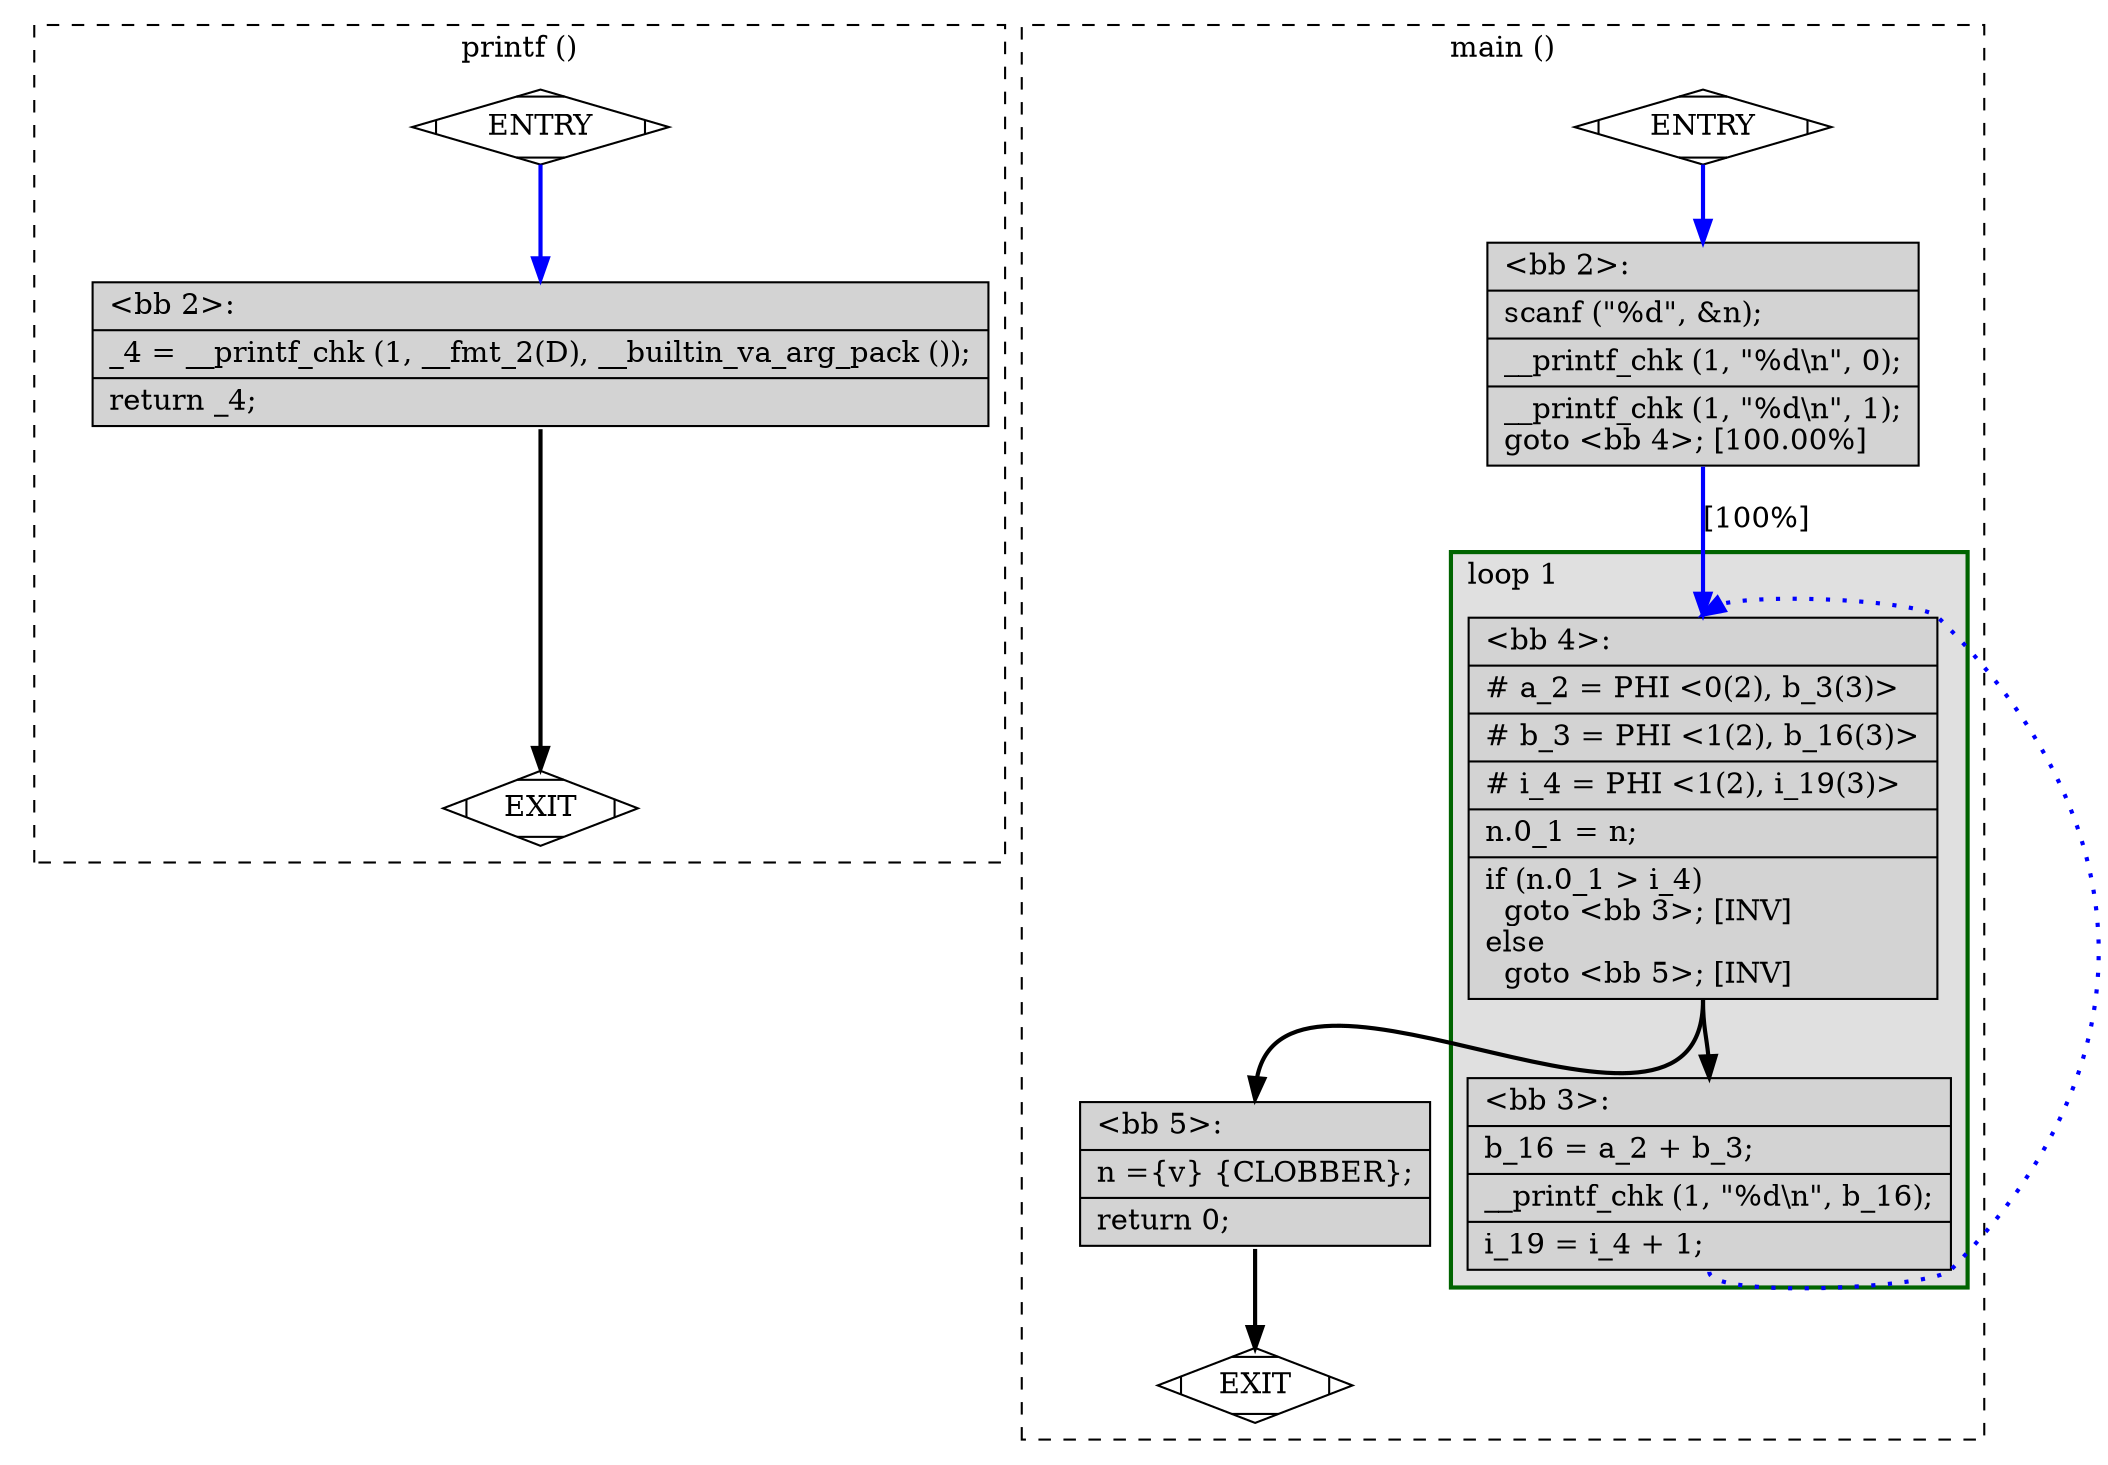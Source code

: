 digraph "main.c.038t.phiopt1" {
overlap=false;
subgraph "cluster_printf" {
	style="dashed";
	color="black";
	label="printf ()";
	fn_15_basic_block_0 [shape=Mdiamond,style=filled,fillcolor=white,label="ENTRY"];

	fn_15_basic_block_1 [shape=Mdiamond,style=filled,fillcolor=white,label="EXIT"];

	fn_15_basic_block_2 [shape=record,style=filled,fillcolor=lightgrey,label="{\<bb\ 2\>:\l\
|_4\ =\ __printf_chk\ (1,\ __fmt_2(D),\ __builtin_va_arg_pack\ ());\l\
|return\ _4;\l\
}"];

	fn_15_basic_block_0:s -> fn_15_basic_block_2:n [style="solid,bold",color=blue,weight=100,constraint=true];
	fn_15_basic_block_2:s -> fn_15_basic_block_1:n [style="solid,bold",color=black,weight=10,constraint=true];
	fn_15_basic_block_0:s -> fn_15_basic_block_1:n [style="invis",constraint=true];
}
subgraph "cluster_main" {
	style="dashed";
	color="black";
	label="main ()";
	subgraph cluster_23_1 {
	style="filled";
	color="darkgreen";
	fillcolor="grey88";
	label="loop 1";
	labeljust=l;
	penwidth=2;
	fn_23_basic_block_4 [shape=record,style=filled,fillcolor=lightgrey,label="{\<bb\ 4\>:\l\
|#\ a_2\ =\ PHI\ \<0(2),\ b_3(3)\>\l\
|#\ b_3\ =\ PHI\ \<1(2),\ b_16(3)\>\l\
|#\ i_4\ =\ PHI\ \<1(2),\ i_19(3)\>\l\
|n.0_1\ =\ n;\l\
|if\ (n.0_1\ \>\ i_4)\l\
\ \ goto\ \<bb\ 3\>;\ [INV]\l\
else\l\
\ \ goto\ \<bb\ 5\>;\ [INV]\l\
}"];

	fn_23_basic_block_3 [shape=record,style=filled,fillcolor=lightgrey,label="{\<bb\ 3\>:\l\
|b_16\ =\ a_2\ +\ b_3;\l\
|__printf_chk\ (1,\ \"%d\\n\",\ b_16);\l\
|i_19\ =\ i_4\ +\ 1;\l\
}"];

	}
	fn_23_basic_block_0 [shape=Mdiamond,style=filled,fillcolor=white,label="ENTRY"];

	fn_23_basic_block_1 [shape=Mdiamond,style=filled,fillcolor=white,label="EXIT"];

	fn_23_basic_block_2 [shape=record,style=filled,fillcolor=lightgrey,label="{\<bb\ 2\>:\l\
|scanf\ (\"%d\",\ &n);\l\
|__printf_chk\ (1,\ \"%d\\n\",\ 0);\l\
|__printf_chk\ (1,\ \"%d\\n\",\ 1);\l\
goto\ \<bb\ 4\>;\ [100.00%]\l\
}"];

	fn_23_basic_block_5 [shape=record,style=filled,fillcolor=lightgrey,label="{\<bb\ 5\>:\l\
|n\ =\{v\}\ \{CLOBBER\};\l\
|return\ 0;\l\
}"];

	fn_23_basic_block_0:s -> fn_23_basic_block_2:n [style="solid,bold",color=blue,weight=100,constraint=true];
	fn_23_basic_block_2:s -> fn_23_basic_block_4:n [style="solid,bold",color=blue,weight=100,constraint=true,label="[100%]"];
	fn_23_basic_block_3:s -> fn_23_basic_block_4:n [style="dotted,bold",color=blue,weight=10,constraint=false];
	fn_23_basic_block_4:s -> fn_23_basic_block_3:n [style="solid,bold",color=black,weight=10,constraint=true];
	fn_23_basic_block_4:s -> fn_23_basic_block_5:n [style="solid,bold",color=black,weight=10,constraint=true];
	fn_23_basic_block_5:s -> fn_23_basic_block_1:n [style="solid,bold",color=black,weight=10,constraint=true];
	fn_23_basic_block_0:s -> fn_23_basic_block_1:n [style="invis",constraint=true];
}
}
